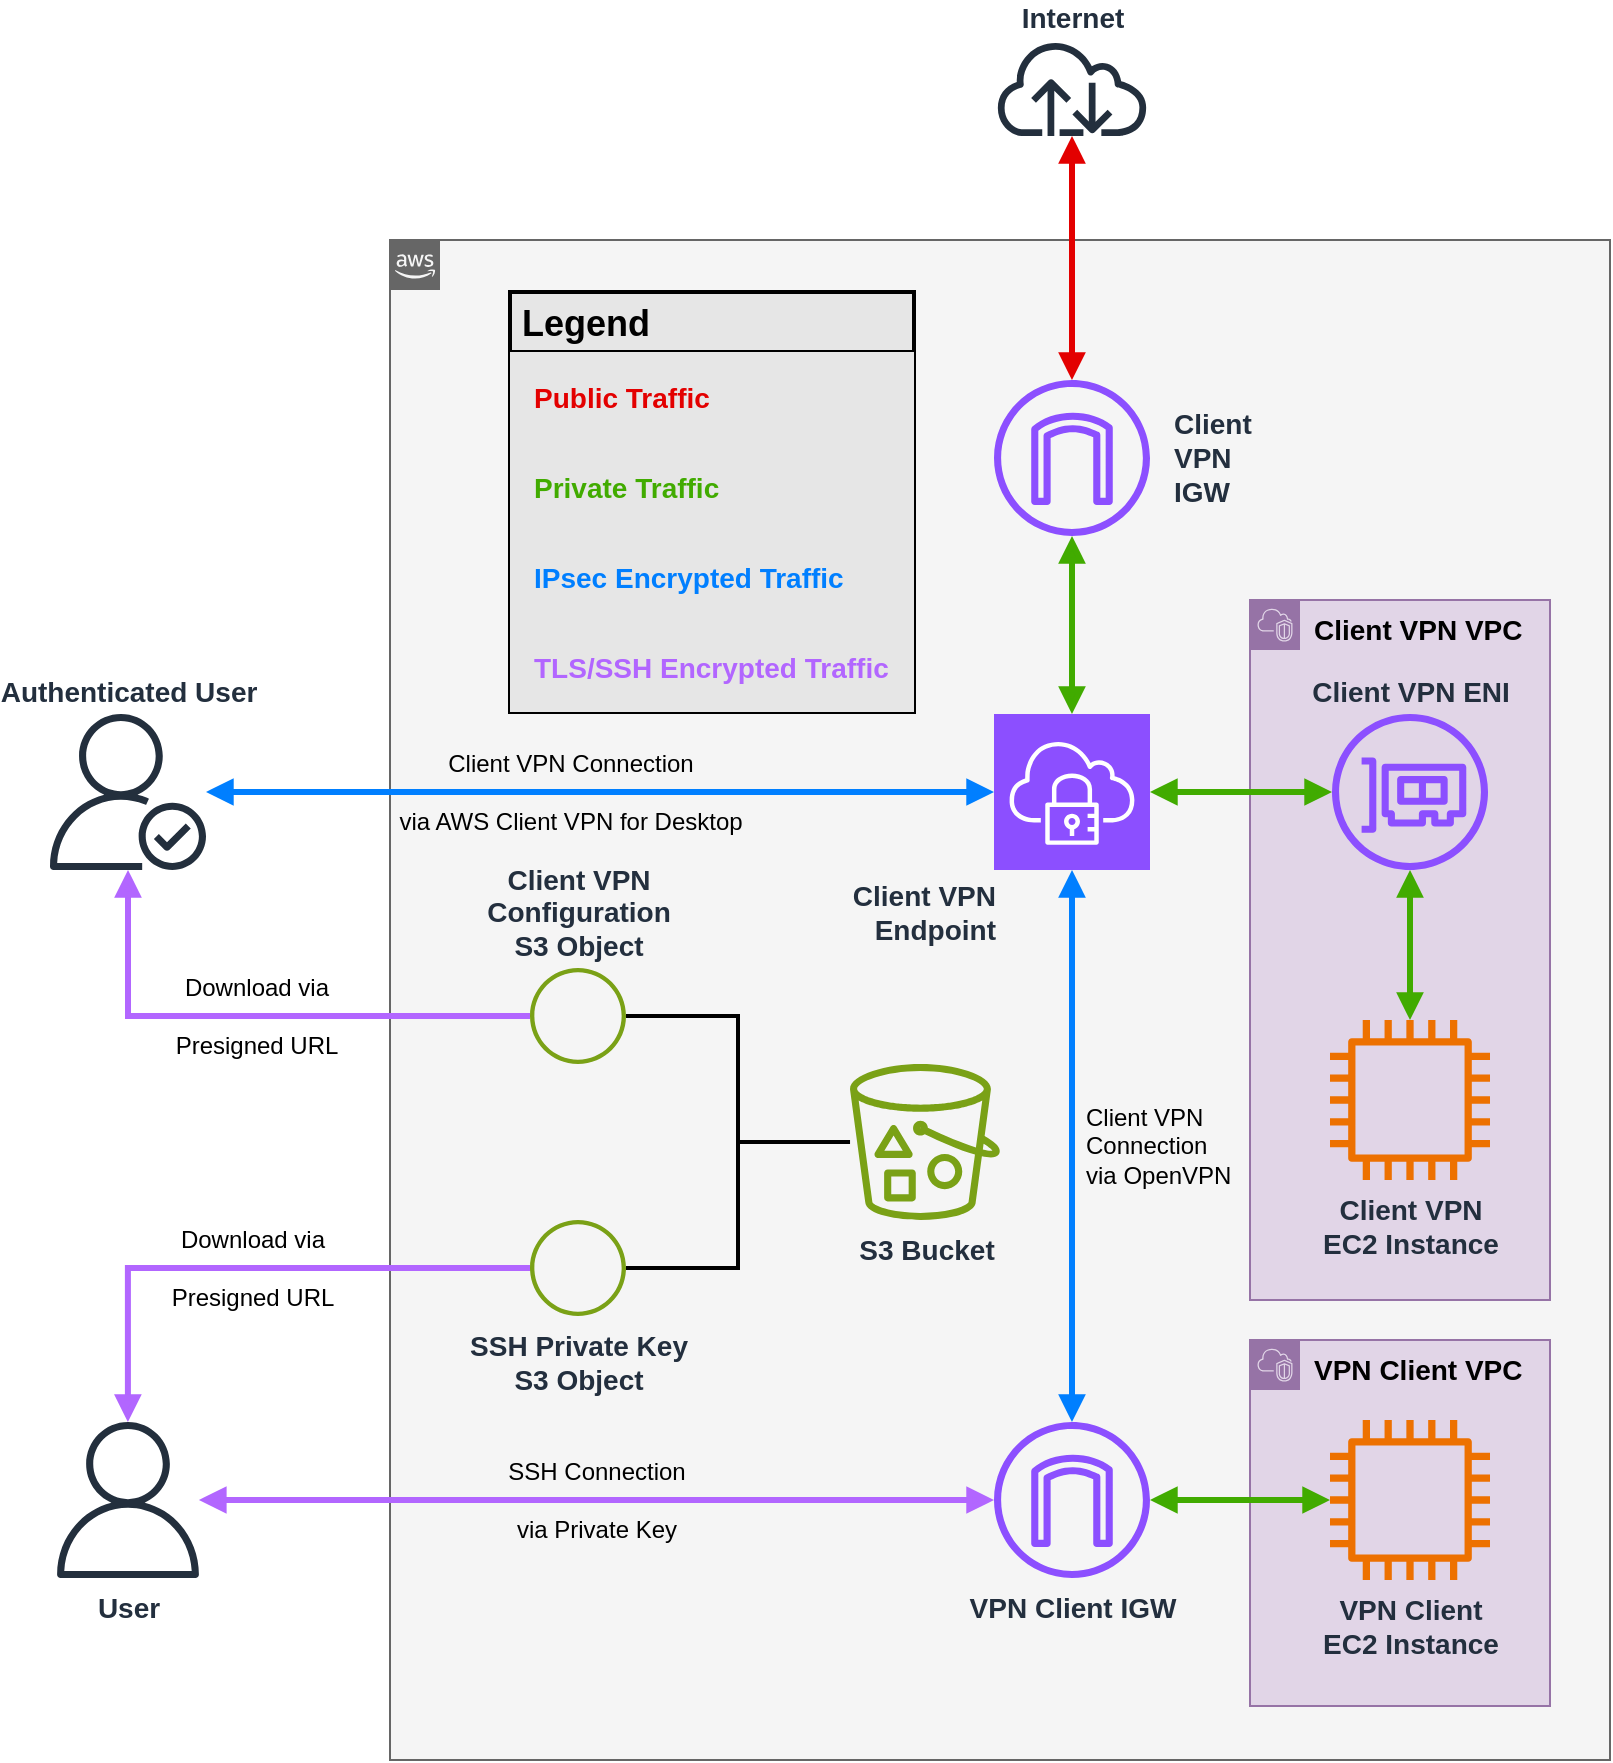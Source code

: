 <mxfile version="24.7.17">
  <diagram name="Page-1" id="Hbj-Z_7zlYS9en-MVuIr">
    <mxGraphModel dx="1854" dy="1278" grid="1" gridSize="10" guides="1" tooltips="1" connect="1" arrows="1" fold="1" page="0" pageScale="1" pageWidth="1100" pageHeight="850" background="#ffffff" math="0" shadow="0">
      <root>
        <mxCell id="0" />
        <mxCell id="1" parent="0" />
        <mxCell id="fZfX9N8Fhubd6BuBVz-i-63" value="AWS Cloud" style="" parent="0" />
        <mxCell id="fZfX9N8Fhubd6BuBVz-i-67" value="" style="points=[[0,0],[0.25,0],[0.5,0],[0.75,0],[1,0],[1,0.25],[1,0.5],[1,0.75],[1,1],[0.75,1],[0.5,1],[0.25,1],[0,1],[0,0.75],[0,0.5],[0,0.25]];outlineConnect=0;html=1;whiteSpace=wrap;fontSize=14;fontStyle=1;container=1;pointerEvents=0;collapsible=0;recursiveResize=0;shape=mxgraph.aws4.group;grIcon=mxgraph.aws4.group_aws_cloud_alt;strokeColor=#666666;fillColor=#f5f5f5;verticalAlign=top;align=left;spacingLeft=30;fontColor=#333333;dashed=0;fontFamily=Helvetica;labelBackgroundColor=none;" parent="fZfX9N8Fhubd6BuBVz-i-63" vertex="1">
          <mxGeometry x="160" y="80" width="610" height="760" as="geometry" />
        </mxCell>
        <mxCell id="fZfX9N8Fhubd6BuBVz-i-64" value="VPC" parent="0" />
        <mxCell id="fZfX9N8Fhubd6BuBVz-i-70" value="VPN&amp;nbsp;&lt;span style=&quot;background-color: initial;&quot;&gt;Client&amp;nbsp;&lt;/span&gt;&lt;span style=&quot;background-color: initial;&quot;&gt;VPC&lt;/span&gt;" style="points=[[0,0],[0.25,0],[0.5,0],[0.75,0],[1,0],[1,0.25],[1,0.5],[1,0.75],[1,1],[0.75,1],[0.5,1],[0.25,1],[0,1],[0,0.75],[0,0.5],[0,0.25]];outlineConnect=0;html=1;whiteSpace=wrap;fontSize=14;fontStyle=1;container=1;pointerEvents=0;collapsible=0;recursiveResize=0;shape=mxgraph.aws4.group;grIcon=mxgraph.aws4.group_vpc2;strokeColor=#9673a6;fillColor=#e1d5e7;verticalAlign=top;align=left;spacingLeft=30;dashed=0;fontFamily=Helvetica;labelBackgroundColor=none;" parent="fZfX9N8Fhubd6BuBVz-i-64" vertex="1">
          <mxGeometry x="590" y="630" width="150" height="183" as="geometry" />
        </mxCell>
        <mxCell id="fZfX9N8Fhubd6BuBVz-i-69" value="Client VPN VPC" style="points=[[0,0],[0.25,0],[0.5,0],[0.75,0],[1,0],[1,0.25],[1,0.5],[1,0.75],[1,1],[0.75,1],[0.5,1],[0.25,1],[0,1],[0,0.75],[0,0.5],[0,0.25]];outlineConnect=0;html=1;whiteSpace=wrap;fontSize=14;fontStyle=1;container=1;pointerEvents=0;collapsible=0;recursiveResize=0;shape=mxgraph.aws4.group;grIcon=mxgraph.aws4.group_vpc2;strokeColor=#9673a6;fillColor=#e1d5e7;verticalAlign=top;align=left;spacingLeft=30;dashed=0;fontFamily=Helvetica;labelBackgroundColor=none;" parent="fZfX9N8Fhubd6BuBVz-i-64" vertex="1">
          <mxGeometry x="590" y="260" width="150" height="350" as="geometry" />
        </mxCell>
        <mxCell id="fZfX9N8Fhubd6BuBVz-i-12" style="edgeStyle=orthogonalEdgeStyle;shape=connector;rounded=0;orthogonalLoop=1;jettySize=auto;html=1;strokeColor=#41AB00;strokeWidth=3;align=center;verticalAlign=middle;fontFamily=Helvetica;fontSize=11;fontColor=default;labelBackgroundColor=default;startArrow=block;startFill=1;endArrow=block;endFill=1;fillColor=#60a917;" parent="fZfX9N8Fhubd6BuBVz-i-69" source="fZfX9N8Fhubd6BuBVz-i-2" target="fZfX9N8Fhubd6BuBVz-i-3" edge="1">
          <mxGeometry relative="1" as="geometry" />
        </mxCell>
        <mxCell id="fZfX9N8Fhubd6BuBVz-i-65" value="Resources" parent="0" />
        <mxCell id="fZfX9N8Fhubd6BuBVz-i-24" value="Client&amp;nbsp;&lt;span style=&quot;background-color: initial;&quot;&gt;VPN&lt;/span&gt;&lt;div style=&quot;font-size: 12px;&quot;&gt;Connection&lt;/div&gt;&lt;div style=&quot;font-size: 12px;&quot;&gt;via&amp;nbsp;&lt;span style=&quot;background-color: initial;&quot;&gt;OpenVPN&lt;/span&gt;&lt;/div&gt;" style="edgeStyle=orthogonalEdgeStyle;shape=connector;rounded=0;orthogonalLoop=1;jettySize=auto;html=1;strokeColor=#007FFF;strokeWidth=3;align=left;verticalAlign=middle;fontFamily=Helvetica;fontSize=12;fontColor=default;labelBackgroundColor=none;startArrow=block;startFill=1;endArrow=block;endFill=1;labelPosition=right;verticalLabelPosition=middle;spacingLeft=5;fillColor=#0050ef;" parent="fZfX9N8Fhubd6BuBVz-i-65" source="fZfX9N8Fhubd6BuBVz-i-6" target="fZfX9N8Fhubd6BuBVz-i-1" edge="1">
          <mxGeometry relative="1" as="geometry">
            <Array as="points" />
            <mxPoint x="500" y="460" as="targetPoint" />
          </mxGeometry>
        </mxCell>
        <mxCell id="fZfX9N8Fhubd6BuBVz-i-6" value="VPN Client IGW" style="sketch=0;outlineConnect=0;fontColor=#232F3E;gradientColor=none;fillColor=#8C4FFF;strokeColor=none;dashed=0;verticalLabelPosition=bottom;verticalAlign=top;align=center;html=1;fontSize=14;fontStyle=1;aspect=fixed;pointerEvents=1;shape=mxgraph.aws4.internet_gateway;" parent="fZfX9N8Fhubd6BuBVz-i-65" vertex="1">
          <mxGeometry x="462" y="671" width="78" height="78" as="geometry" />
        </mxCell>
        <mxCell id="fZfX9N8Fhubd6BuBVz-i-48" value="Client VPN Connection&lt;div style=&quot;font-size: 12px;&quot;&gt;&lt;br style=&quot;font-size: 12px;&quot;&gt;&lt;/div&gt;&lt;div style=&quot;font-size: 12px;&quot;&gt;via AWS Client VPN for Desktop&lt;/div&gt;" style="edgeStyle=orthogonalEdgeStyle;shape=connector;rounded=0;orthogonalLoop=1;jettySize=auto;html=1;strokeColor=#007FFF;strokeWidth=3;align=center;verticalAlign=middle;fontFamily=Helvetica;fontSize=12;fontColor=default;labelBackgroundColor=none;startArrow=block;startFill=1;endArrow=block;endFill=1;fillColor=#0050ef;" parent="fZfX9N8Fhubd6BuBVz-i-65" source="fZfX9N8Fhubd6BuBVz-i-7" target="fZfX9N8Fhubd6BuBVz-i-1" edge="1">
          <mxGeometry x="-0.076" relative="1" as="geometry">
            <mxPoint as="offset" />
          </mxGeometry>
        </mxCell>
        <mxCell id="fZfX9N8Fhubd6BuBVz-i-7" value="Authenticated User" style="sketch=0;outlineConnect=0;fontColor=#232F3E;gradientColor=none;fillColor=#232F3D;strokeColor=none;dashed=0;verticalLabelPosition=top;verticalAlign=bottom;align=center;html=1;fontSize=14;fontStyle=1;aspect=fixed;pointerEvents=1;shape=mxgraph.aws4.authenticated_user;labelPosition=center;" parent="fZfX9N8Fhubd6BuBVz-i-65" vertex="1">
          <mxGeometry x="-10" y="317" width="78" height="78" as="geometry" />
        </mxCell>
        <mxCell id="fZfX9N8Fhubd6BuBVz-i-8" value="Internet" style="sketch=0;outlineConnect=0;fontColor=#232F3E;gradientColor=none;fillColor=#232F3D;strokeColor=none;dashed=0;verticalLabelPosition=top;verticalAlign=bottom;align=center;html=1;fontSize=14;fontStyle=1;aspect=fixed;pointerEvents=1;shape=mxgraph.aws4.internet;labelPosition=center;" parent="fZfX9N8Fhubd6BuBVz-i-65" vertex="1">
          <mxGeometry x="462" y="-20" width="78" height="48" as="geometry" />
        </mxCell>
        <mxCell id="fZfX9N8Fhubd6BuBVz-i-61" value="SSH Connection&lt;div style=&quot;font-size: 12px;&quot;&gt;&lt;br style=&quot;font-size: 12px;&quot;&gt;&lt;div style=&quot;font-size: 12px;&quot;&gt;via Private Key&lt;/div&gt;&lt;/div&gt;" style="edgeStyle=orthogonalEdgeStyle;shape=connector;rounded=0;orthogonalLoop=1;jettySize=auto;html=1;strokeColor=#B266FF;strokeWidth=3;align=center;verticalAlign=middle;fontFamily=Helvetica;fontSize=12;fontColor=default;labelBackgroundColor=none;startArrow=block;startFill=1;endArrow=block;endFill=1;fillColor=#6a00ff;" parent="fZfX9N8Fhubd6BuBVz-i-65" source="fZfX9N8Fhubd6BuBVz-i-9" target="fZfX9N8Fhubd6BuBVz-i-6" edge="1">
          <mxGeometry relative="1" as="geometry" />
        </mxCell>
        <mxCell id="fZfX9N8Fhubd6BuBVz-i-9" value="User" style="sketch=0;outlineConnect=0;fontColor=#232F3E;gradientColor=none;fillColor=#232F3D;strokeColor=none;dashed=0;verticalLabelPosition=bottom;verticalAlign=top;align=center;html=1;fontSize=14;fontStyle=1;aspect=fixed;pointerEvents=1;shape=mxgraph.aws4.user;" parent="fZfX9N8Fhubd6BuBVz-i-65" vertex="1">
          <mxGeometry x="-10" y="671" width="78" height="78" as="geometry" />
        </mxCell>
        <mxCell id="fZfX9N8Fhubd6BuBVz-i-18" value="S3 Bucket" style="sketch=0;outlineConnect=0;fontColor=#232F3E;gradientColor=none;fillColor=#7AA116;strokeColor=none;dashed=0;verticalLabelPosition=bottom;verticalAlign=top;align=center;html=1;fontSize=14;fontStyle=1;aspect=fixed;pointerEvents=1;shape=mxgraph.aws4.bucket_with_objects;fontFamily=Helvetica;labelBackgroundColor=none;snapToPoint=1;resizable=0;perimeter=rectanglePerimeter;" parent="fZfX9N8Fhubd6BuBVz-i-65" vertex="1">
          <mxGeometry x="390" y="492" width="75" height="78" as="geometry" />
        </mxCell>
        <mxCell id="fZfX9N8Fhubd6BuBVz-i-39" value="Download via&lt;div style=&quot;font-size: 12px;&quot;&gt;&lt;br style=&quot;font-size: 12px;&quot;&gt;&lt;/div&gt;&lt;div style=&quot;font-size: 12px;&quot;&gt;Presigned URL&lt;/div&gt;" style="edgeStyle=orthogonalEdgeStyle;shape=connector;rounded=0;orthogonalLoop=1;jettySize=auto;html=1;strokeColor=#B266FF;strokeWidth=3;align=center;verticalAlign=middle;fontFamily=Helvetica;fontSize=12;fontColor=default;labelBackgroundColor=none;startArrow=none;startFill=0;endArrow=block;endFill=1;fillColor=#6a00ff;" parent="fZfX9N8Fhubd6BuBVz-i-65" source="fZfX9N8Fhubd6BuBVz-i-20" target="fZfX9N8Fhubd6BuBVz-i-7" edge="1">
          <mxGeometry relative="1" as="geometry" />
        </mxCell>
        <mxCell id="fZfX9N8Fhubd6BuBVz-i-58" style="edgeStyle=orthogonalEdgeStyle;shape=connector;rounded=0;orthogonalLoop=1;jettySize=auto;html=1;strokeColor=default;strokeWidth=2;align=center;verticalAlign=middle;fontFamily=Helvetica;fontSize=11;fontColor=default;labelBackgroundColor=default;startArrow=none;startFill=0;endArrow=none;endFill=0;" parent="fZfX9N8Fhubd6BuBVz-i-65" source="fZfX9N8Fhubd6BuBVz-i-20" target="fZfX9N8Fhubd6BuBVz-i-18" edge="1">
          <mxGeometry relative="1" as="geometry" />
        </mxCell>
        <mxCell id="fZfX9N8Fhubd6BuBVz-i-20" value="Client VPN&lt;div style=&quot;font-size: 14px;&quot;&gt;Configuration&lt;/div&gt;&lt;div style=&quot;font-size: 14px;&quot;&gt;S3 Object&lt;/div&gt;" style="sketch=0;outlineConnect=0;fontColor=#232F3E;gradientColor=none;fillColor=#7AA116;strokeColor=none;dashed=0;verticalLabelPosition=top;verticalAlign=bottom;align=center;html=1;fontSize=14;fontStyle=1;aspect=fixed;pointerEvents=1;shape=mxgraph.aws4.object;fontFamily=Helvetica;labelBackgroundColor=none;snapToPoint=1;labelPosition=center;" parent="fZfX9N8Fhubd6BuBVz-i-65" vertex="1">
          <mxGeometry x="230" y="444" width="48" height="48" as="geometry" />
        </mxCell>
        <mxCell id="fZfX9N8Fhubd6BuBVz-i-37" value="Download via&lt;div style=&quot;font-size: 12px;&quot;&gt;&lt;br style=&quot;font-size: 12px;&quot;&gt;&lt;/div&gt;&lt;div style=&quot;font-size: 12px;&quot;&gt;Presigned URL&lt;/div&gt;" style="edgeStyle=orthogonalEdgeStyle;shape=connector;rounded=0;orthogonalLoop=1;jettySize=auto;html=1;strokeColor=#B266FF;strokeWidth=3;align=center;verticalAlign=middle;fontFamily=Helvetica;fontSize=12;fontColor=default;labelBackgroundColor=none;startArrow=none;startFill=0;endArrow=block;endFill=1;fillColor=#6a00ff;" parent="fZfX9N8Fhubd6BuBVz-i-65" source="fZfX9N8Fhubd6BuBVz-i-21" target="fZfX9N8Fhubd6BuBVz-i-9" edge="1">
          <mxGeometry relative="1" as="geometry" />
        </mxCell>
        <mxCell id="fZfX9N8Fhubd6BuBVz-i-57" style="edgeStyle=orthogonalEdgeStyle;shape=connector;rounded=0;orthogonalLoop=1;jettySize=auto;html=1;strokeColor=default;strokeWidth=2;align=center;verticalAlign=middle;fontFamily=Helvetica;fontSize=11;fontColor=default;labelBackgroundColor=default;startArrow=none;startFill=0;endArrow=none;endFill=0;" parent="fZfX9N8Fhubd6BuBVz-i-65" source="fZfX9N8Fhubd6BuBVz-i-21" target="fZfX9N8Fhubd6BuBVz-i-18" edge="1">
          <mxGeometry relative="1" as="geometry" />
        </mxCell>
        <mxCell id="fZfX9N8Fhubd6BuBVz-i-21" value="SSH Private Key&lt;div style=&quot;font-size: 14px;&quot;&gt;S3 Object&lt;/div&gt;" style="sketch=0;outlineConnect=0;fontColor=#232F3E;gradientColor=none;fillColor=#7AA116;strokeColor=none;dashed=0;verticalLabelPosition=bottom;verticalAlign=top;align=center;html=1;fontSize=14;fontStyle=1;aspect=fixed;pointerEvents=1;shape=mxgraph.aws4.object;fontFamily=Helvetica;labelBackgroundColor=none;snapToPoint=1;" parent="fZfX9N8Fhubd6BuBVz-i-65" vertex="1">
          <mxGeometry x="230" y="570" width="48" height="48" as="geometry" />
        </mxCell>
        <mxCell id="fZfX9N8Fhubd6BuBVz-i-13" style="edgeStyle=orthogonalEdgeStyle;shape=connector;rounded=0;orthogonalLoop=1;jettySize=auto;html=1;strokeColor=#41AB00;strokeWidth=3;align=center;verticalAlign=middle;fontFamily=Helvetica;fontSize=11;fontColor=default;labelBackgroundColor=default;startArrow=block;startFill=1;endArrow=block;endFill=1;fillColor=#60a917;" parent="fZfX9N8Fhubd6BuBVz-i-65" source="fZfX9N8Fhubd6BuBVz-i-6" target="fZfX9N8Fhubd6BuBVz-i-4" edge="1">
          <mxGeometry relative="1" as="geometry">
            <Array as="points">
              <mxPoint x="580" y="710" />
              <mxPoint x="580" y="710" />
            </Array>
          </mxGeometry>
        </mxCell>
        <mxCell id="fZfX9N8Fhubd6BuBVz-i-4" value="VPN Client&lt;div style=&quot;font-size: 14px;&quot;&gt;EC2 Instance&lt;/div&gt;" style="sketch=0;outlineConnect=0;fontColor=#232F3E;gradientColor=none;fillColor=#ED7100;strokeColor=none;dashed=0;verticalLabelPosition=bottom;verticalAlign=top;align=center;html=1;fontSize=14;fontStyle=1;aspect=fixed;pointerEvents=1;shape=mxgraph.aws4.instance2;" parent="fZfX9N8Fhubd6BuBVz-i-65" vertex="1">
          <mxGeometry x="630" y="670" width="80" height="80" as="geometry" />
        </mxCell>
        <mxCell id="Sn0YPnw91M2avDxQACOL-1" value="Legend" style="shape=table;startSize=30;container=1;collapsible=0;childLayout=tableLayout;fontSize=18;align=left;verticalAlign=top;fillColor=#E6E6E6;strokeColor=default;fontColor=#000000;fontStyle=1;spacingLeft=6;spacing=0;resizable=0;fontFamily=Helvetica;labelBackgroundColor=none;strokeWidth=2;" parent="fZfX9N8Fhubd6BuBVz-i-65" vertex="1">
          <mxGeometry x="220" y="106" width="202" height="210" as="geometry" />
        </mxCell>
        <mxCell id="Sn0YPnw91M2avDxQACOL-2" value="" style="shape=tableRow;horizontal=0;startSize=0;swimlaneHead=0;swimlaneBody=0;strokeColor=inherit;top=0;left=0;bottom=0;right=0;collapsible=0;dropTarget=0;fillColor=#E6E6E6;points=[[0,0.5],[1,0.5]];portConstraint=eastwest;fontSize=12;fontFamily=Helvetica;fontColor=default;labelBackgroundColor=none;strokeWidth=2;" parent="Sn0YPnw91M2avDxQACOL-1" vertex="1">
          <mxGeometry y="30" width="202" height="45" as="geometry" />
        </mxCell>
        <mxCell id="Sn0YPnw91M2avDxQACOL-3" value="&lt;font style=&quot;font-size: 14px;&quot;&gt;Public Traffic&lt;/font&gt;" style="shape=partialRectangle;html=1;whiteSpace=wrap;connectable=0;strokeColor=inherit;overflow=hidden;fillColor=#E6E6E6;top=0;left=0;bottom=0;right=0;pointerEvents=1;fontSize=14;align=left;fontColor=#E30000;gradientColor=none;spacingLeft=10;spacingRight=4;fontFamily=Helvetica;labelBackgroundColor=none;fontStyle=1;strokeWidth=2;" parent="Sn0YPnw91M2avDxQACOL-2" vertex="1">
          <mxGeometry width="202" height="45" as="geometry">
            <mxRectangle width="202" height="45" as="alternateBounds" />
          </mxGeometry>
        </mxCell>
        <mxCell id="Sn0YPnw91M2avDxQACOL-4" value="" style="shape=tableRow;horizontal=0;startSize=0;swimlaneHead=0;swimlaneBody=0;strokeColor=inherit;top=0;left=0;bottom=0;right=0;collapsible=0;dropTarget=0;fillColor=#E6E6E6;points=[[0,0.5],[1,0.5]];portConstraint=eastwest;fontSize=14;fontFamily=Helvetica;fontColor=default;labelBackgroundColor=none;fontStyle=1;strokeWidth=2;" parent="Sn0YPnw91M2avDxQACOL-1" vertex="1">
          <mxGeometry y="75" width="202" height="45" as="geometry" />
        </mxCell>
        <mxCell id="Sn0YPnw91M2avDxQACOL-5" value="Private Traffic" style="shape=partialRectangle;html=1;whiteSpace=wrap;connectable=0;strokeColor=inherit;overflow=hidden;fillColor=#E6E6E6;top=0;left=0;bottom=0;right=0;pointerEvents=1;fontSize=14;align=left;fontColor=#41AB00;gradientColor=none;spacingLeft=10;spacingRight=4;fontFamily=Helvetica;labelBackgroundColor=none;fontStyle=1;strokeWidth=2;" parent="Sn0YPnw91M2avDxQACOL-4" vertex="1">
          <mxGeometry width="202" height="45" as="geometry">
            <mxRectangle width="202" height="45" as="alternateBounds" />
          </mxGeometry>
        </mxCell>
        <mxCell id="Sn0YPnw91M2avDxQACOL-6" value="" style="shape=tableRow;horizontal=0;startSize=0;swimlaneHead=0;swimlaneBody=0;strokeColor=inherit;top=0;left=0;bottom=0;right=0;collapsible=0;dropTarget=0;fillColor=#E6E6E6;points=[[0,0.5],[1,0.5]];portConstraint=eastwest;fontSize=14;fontFamily=Helvetica;fontColor=default;labelBackgroundColor=none;strokeWidth=2;" parent="Sn0YPnw91M2avDxQACOL-1" vertex="1">
          <mxGeometry y="120" width="202" height="45" as="geometry" />
        </mxCell>
        <mxCell id="Sn0YPnw91M2avDxQACOL-7" value="IPsec Encrypted Traffic" style="shape=partialRectangle;html=1;whiteSpace=wrap;connectable=0;strokeColor=inherit;overflow=hidden;fillColor=#E6E6E6;top=0;left=0;bottom=0;right=0;pointerEvents=1;fontSize=14;align=left;fontColor=#007FFF;gradientColor=none;spacingLeft=10;spacingRight=4;fontFamily=Helvetica;labelBackgroundColor=none;fontStyle=1;strokeWidth=2;" parent="Sn0YPnw91M2avDxQACOL-6" vertex="1">
          <mxGeometry width="202" height="45" as="geometry">
            <mxRectangle width="202" height="45" as="alternateBounds" />
          </mxGeometry>
        </mxCell>
        <mxCell id="Sn0YPnw91M2avDxQACOL-8" value="" style="shape=tableRow;horizontal=0;startSize=0;swimlaneHead=0;swimlaneBody=0;strokeColor=inherit;top=0;left=0;bottom=0;right=0;collapsible=0;dropTarget=0;fillColor=#E6E6E6;points=[[0,0.5],[1,0.5]];portConstraint=eastwest;fontSize=13;fontFamily=Helvetica;fontColor=default;labelBackgroundColor=none;strokeWidth=2;" parent="Sn0YPnw91M2avDxQACOL-1" vertex="1">
          <mxGeometry y="165" width="202" height="45" as="geometry" />
        </mxCell>
        <mxCell id="Sn0YPnw91M2avDxQACOL-9" value="TLS/SSH Encrypted Traffic" style="shape=partialRectangle;html=1;whiteSpace=wrap;connectable=0;strokeColor=inherit;overflow=hidden;fillColor=#E6E6E6;top=0;left=0;bottom=0;right=0;pointerEvents=1;fontSize=14;align=left;fontColor=#B266FF;gradientColor=none;spacingLeft=10;spacingRight=4;fontFamily=Helvetica;labelBackgroundColor=none;fontStyle=1;strokeWidth=2;" parent="fZfX9N8Fhubd6BuBVz-i-65" vertex="1">
          <mxGeometry x="220" y="271" width="202" height="45" as="geometry">
            <mxRectangle width="202" height="45" as="alternateBounds" />
          </mxGeometry>
        </mxCell>
        <mxCell id="fZfX9N8Fhubd6BuBVz-i-1" value="Client VPN&lt;div style=&quot;font-size: 14px;&quot;&gt;Endpoint&lt;/div&gt;" style="sketch=0;points=[[0,0,0],[0.25,0,0],[0.5,0,0],[0.75,0,0],[1,0,0],[0,1,0],[0.25,1,0],[0.5,1,0],[0.75,1,0],[1,1,0],[0,0.25,0],[0,0.5,0],[0,0.75,0],[1,0.25,0],[1,0.5,0],[1,0.75,0]];outlineConnect=0;fontColor=#232F3E;fillColor=#8C4FFF;strokeColor=#ffffff;dashed=0;verticalLabelPosition=bottom;verticalAlign=top;align=right;html=1;fontSize=14;fontStyle=1;aspect=fixed;shape=mxgraph.aws4.resourceIcon;resIcon=mxgraph.aws4.client_vpn;labelPosition=left;spacingLeft=0;spacing=0;" parent="fZfX9N8Fhubd6BuBVz-i-65" vertex="1">
          <mxGeometry x="462" y="317" width="78" height="78" as="geometry" />
        </mxCell>
        <mxCell id="8ceHzj7rLfjJUXA0X_Rz-2" style="edgeStyle=orthogonalEdgeStyle;rounded=0;orthogonalLoop=1;jettySize=auto;html=1;fontFamily=Helvetica;fontSize=14;fontColor=#232F3E;fontStyle=1;startArrow=block;startFill=1;endArrow=block;endFill=1;strokeWidth=3;strokeColor=#41AB00;" edge="1" parent="fZfX9N8Fhubd6BuBVz-i-65" source="fZfX9N8Fhubd6BuBVz-i-1" target="fZfX9N8Fhubd6BuBVz-i-2">
          <mxGeometry relative="1" as="geometry" />
        </mxCell>
        <mxCell id="fZfX9N8Fhubd6BuBVz-i-2" value="Client VPN ENI" style="sketch=0;outlineConnect=0;fontColor=#232F3E;gradientColor=none;fillColor=#8C4FFF;strokeColor=none;dashed=0;verticalLabelPosition=top;verticalAlign=bottom;align=center;html=1;fontSize=14;fontStyle=1;aspect=fixed;pointerEvents=1;shape=mxgraph.aws4.elastic_network_interface;labelPosition=center;" parent="fZfX9N8Fhubd6BuBVz-i-65" vertex="1">
          <mxGeometry x="631" y="317" width="78" height="78" as="geometry" />
        </mxCell>
        <mxCell id="fZfX9N8Fhubd6BuBVz-i-3" value="Client VPN&lt;div style=&quot;font-size: 14px;&quot;&gt;EC2 Instance&lt;/div&gt;" style="sketch=0;outlineConnect=0;fontColor=#232F3E;gradientColor=none;fillColor=#ED7100;strokeColor=none;dashed=0;verticalLabelPosition=bottom;verticalAlign=top;align=center;html=1;fontSize=14;fontStyle=1;aspect=fixed;pointerEvents=1;shape=mxgraph.aws4.instance2;labelPosition=center;" parent="fZfX9N8Fhubd6BuBVz-i-65" vertex="1">
          <mxGeometry x="630" y="470" width="80" height="80" as="geometry" />
        </mxCell>
        <mxCell id="8ceHzj7rLfjJUXA0X_Rz-3" style="edgeStyle=orthogonalEdgeStyle;shape=connector;rounded=0;orthogonalLoop=1;jettySize=auto;html=1;strokeColor=#E30000;strokeWidth=3;align=center;verticalAlign=middle;fontFamily=Helvetica;fontSize=11;fontColor=default;labelBackgroundColor=default;startArrow=block;startFill=1;endArrow=block;endFill=1;" edge="1" parent="fZfX9N8Fhubd6BuBVz-i-65" source="fZfX9N8Fhubd6BuBVz-i-5" target="fZfX9N8Fhubd6BuBVz-i-8">
          <mxGeometry relative="1" as="geometry" />
        </mxCell>
        <mxCell id="8ceHzj7rLfjJUXA0X_Rz-4" style="edgeStyle=orthogonalEdgeStyle;shape=connector;rounded=0;orthogonalLoop=1;jettySize=auto;html=1;strokeColor=#41AB00;strokeWidth=3;align=center;verticalAlign=middle;fontFamily=Helvetica;fontSize=11;fontColor=default;labelBackgroundColor=default;startArrow=block;startFill=1;endArrow=block;endFill=1;" edge="1" parent="fZfX9N8Fhubd6BuBVz-i-65" source="fZfX9N8Fhubd6BuBVz-i-5" target="fZfX9N8Fhubd6BuBVz-i-1">
          <mxGeometry relative="1" as="geometry" />
        </mxCell>
        <mxCell id="fZfX9N8Fhubd6BuBVz-i-5" value="Client&lt;div style=&quot;font-size: 14px;&quot;&gt;VPN&lt;/div&gt;&lt;div style=&quot;font-size: 14px;&quot;&gt;IGW&lt;/div&gt;" style="sketch=0;outlineConnect=0;fontColor=#232F3E;gradientColor=none;fillColor=#8C4FFF;strokeColor=none;dashed=0;verticalLabelPosition=middle;verticalAlign=middle;align=left;html=1;fontSize=14;fontStyle=1;aspect=fixed;pointerEvents=1;shape=mxgraph.aws4.internet_gateway;labelPosition=right;spacingTop=0;spacingLeft=10;" parent="fZfX9N8Fhubd6BuBVz-i-65" vertex="1">
          <mxGeometry x="462" y="150" width="78" height="78" as="geometry" />
        </mxCell>
      </root>
    </mxGraphModel>
  </diagram>
</mxfile>
